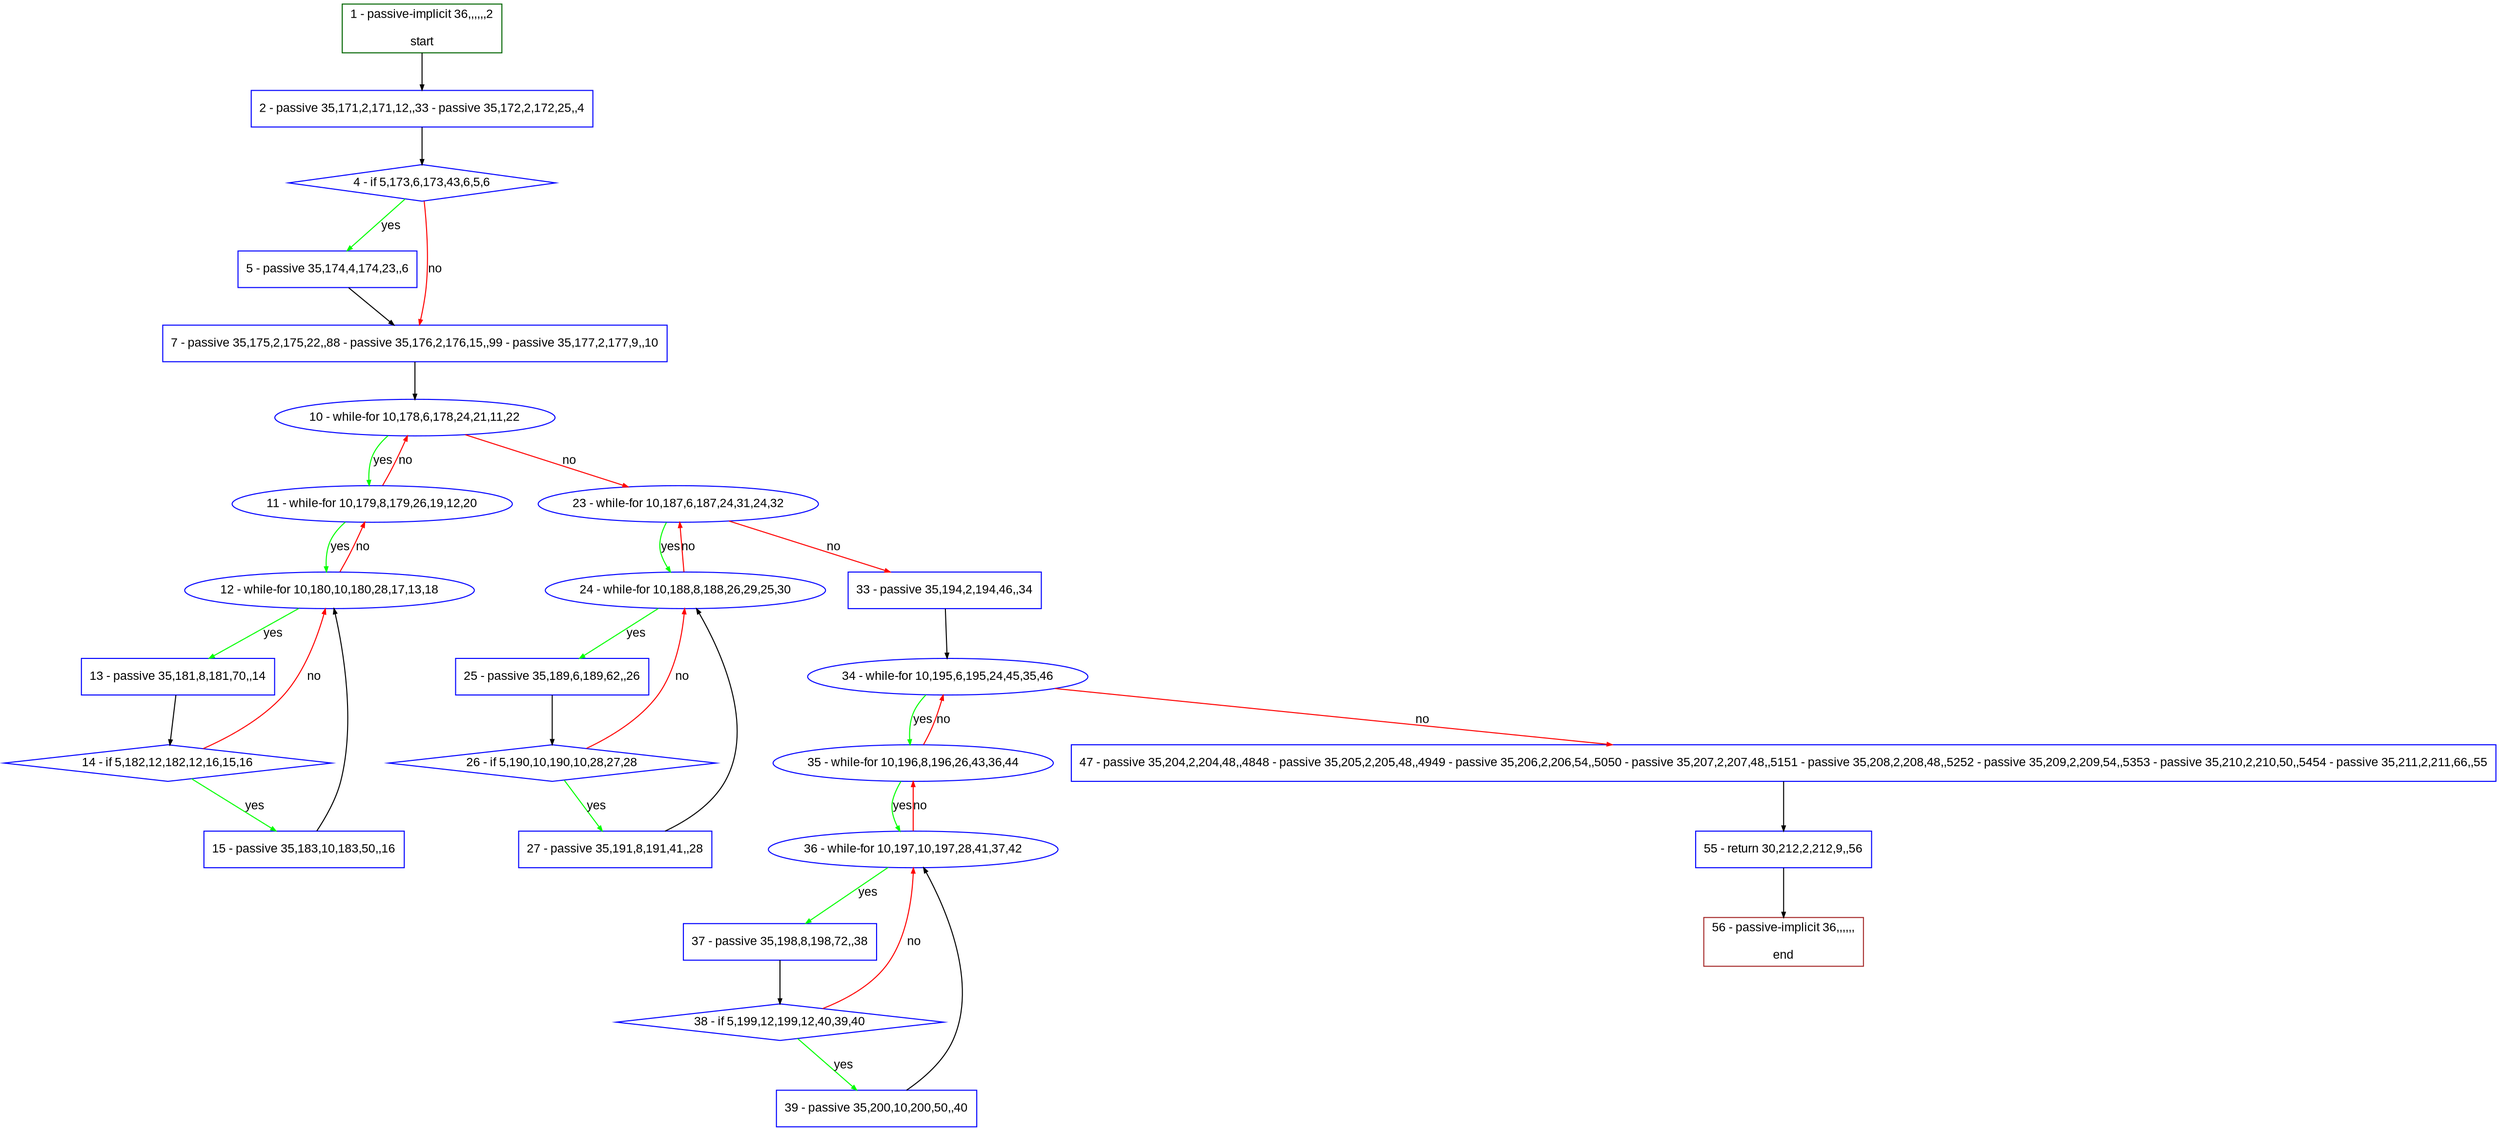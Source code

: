 digraph "" {
  graph [pack="true", label="", fontsize="12", packmode="clust", fontname="Arial", fillcolor="#FFFFCC", bgcolor="white", style="rounded,filled", compound="true"];
  node [node_initialized="no", label="", color="grey", fontsize="12", fillcolor="white", fontname="Arial", style="filled", shape="rectangle", compound="true", fixedsize="false"];
  edge [fontcolor="black", arrowhead="normal", arrowtail="none", arrowsize="0.5", ltail="", label="", color="black", fontsize="12", lhead="", fontname="Arial", dir="forward", compound="true"];
  __N1 [label="2 - passive 35,171,2,171,12,,33 - passive 35,172,2,172,25,,4", color="#0000ff", fillcolor="#ffffff", style="filled", shape="box"];
  __N2 [label="1 - passive-implicit 36,,,,,,2\n\nstart", color="#006400", fillcolor="#ffffff", style="filled", shape="box"];
  __N3 [label="4 - if 5,173,6,173,43,6,5,6", color="#0000ff", fillcolor="#ffffff", style="filled", shape="diamond"];
  __N4 [label="5 - passive 35,174,4,174,23,,6", color="#0000ff", fillcolor="#ffffff", style="filled", shape="box"];
  __N5 [label="7 - passive 35,175,2,175,22,,88 - passive 35,176,2,176,15,,99 - passive 35,177,2,177,9,,10", color="#0000ff", fillcolor="#ffffff", style="filled", shape="box"];
  __N6 [label="10 - while-for 10,178,6,178,24,21,11,22", color="#0000ff", fillcolor="#ffffff", style="filled", shape="oval"];
  __N7 [label="11 - while-for 10,179,8,179,26,19,12,20", color="#0000ff", fillcolor="#ffffff", style="filled", shape="oval"];
  __N8 [label="23 - while-for 10,187,6,187,24,31,24,32", color="#0000ff", fillcolor="#ffffff", style="filled", shape="oval"];
  __N9 [label="12 - while-for 10,180,10,180,28,17,13,18", color="#0000ff", fillcolor="#ffffff", style="filled", shape="oval"];
  __N10 [label="13 - passive 35,181,8,181,70,,14", color="#0000ff", fillcolor="#ffffff", style="filled", shape="box"];
  __N11 [label="14 - if 5,182,12,182,12,16,15,16", color="#0000ff", fillcolor="#ffffff", style="filled", shape="diamond"];
  __N12 [label="15 - passive 35,183,10,183,50,,16", color="#0000ff", fillcolor="#ffffff", style="filled", shape="box"];
  __N13 [label="24 - while-for 10,188,8,188,26,29,25,30", color="#0000ff", fillcolor="#ffffff", style="filled", shape="oval"];
  __N14 [label="33 - passive 35,194,2,194,46,,34", color="#0000ff", fillcolor="#ffffff", style="filled", shape="box"];
  __N15 [label="25 - passive 35,189,6,189,62,,26", color="#0000ff", fillcolor="#ffffff", style="filled", shape="box"];
  __N16 [label="26 - if 5,190,10,190,10,28,27,28", color="#0000ff", fillcolor="#ffffff", style="filled", shape="diamond"];
  __N17 [label="27 - passive 35,191,8,191,41,,28", color="#0000ff", fillcolor="#ffffff", style="filled", shape="box"];
  __N18 [label="34 - while-for 10,195,6,195,24,45,35,46", color="#0000ff", fillcolor="#ffffff", style="filled", shape="oval"];
  __N19 [label="35 - while-for 10,196,8,196,26,43,36,44", color="#0000ff", fillcolor="#ffffff", style="filled", shape="oval"];
  __N20 [label="47 - passive 35,204,2,204,48,,4848 - passive 35,205,2,205,48,,4949 - passive 35,206,2,206,54,,5050 - passive 35,207,2,207,48,,5151 - passive 35,208,2,208,48,,5252 - passive 35,209,2,209,54,,5353 - passive 35,210,2,210,50,,5454 - passive 35,211,2,211,66,,55", color="#0000ff", fillcolor="#ffffff", style="filled", shape="box"];
  __N21 [label="36 - while-for 10,197,10,197,28,41,37,42", color="#0000ff", fillcolor="#ffffff", style="filled", shape="oval"];
  __N22 [label="37 - passive 35,198,8,198,72,,38", color="#0000ff", fillcolor="#ffffff", style="filled", shape="box"];
  __N23 [label="38 - if 5,199,12,199,12,40,39,40", color="#0000ff", fillcolor="#ffffff", style="filled", shape="diamond"];
  __N24 [label="39 - passive 35,200,10,200,50,,40", color="#0000ff", fillcolor="#ffffff", style="filled", shape="box"];
  __N25 [label="55 - return 30,212,2,212,9,,56", color="#0000ff", fillcolor="#ffffff", style="filled", shape="box"];
  __N26 [label="56 - passive-implicit 36,,,,,,\n\nend", color="#a52a2a", fillcolor="#ffffff", style="filled", shape="box"];
  __N2 -> __N1 [arrowhead="normal", arrowtail="none", color="#000000", label="", dir="forward"];
  __N1 -> __N3 [arrowhead="normal", arrowtail="none", color="#000000", label="", dir="forward"];
  __N3 -> __N4 [arrowhead="normal", arrowtail="none", color="#00ff00", label="yes", dir="forward"];
  __N3 -> __N5 [arrowhead="normal", arrowtail="none", color="#ff0000", label="no", dir="forward"];
  __N4 -> __N5 [arrowhead="normal", arrowtail="none", color="#000000", label="", dir="forward"];
  __N5 -> __N6 [arrowhead="normal", arrowtail="none", color="#000000", label="", dir="forward"];
  __N6 -> __N7 [arrowhead="normal", arrowtail="none", color="#00ff00", label="yes", dir="forward"];
  __N7 -> __N6 [arrowhead="normal", arrowtail="none", color="#ff0000", label="no", dir="forward"];
  __N6 -> __N8 [arrowhead="normal", arrowtail="none", color="#ff0000", label="no", dir="forward"];
  __N7 -> __N9 [arrowhead="normal", arrowtail="none", color="#00ff00", label="yes", dir="forward"];
  __N9 -> __N7 [arrowhead="normal", arrowtail="none", color="#ff0000", label="no", dir="forward"];
  __N9 -> __N10 [arrowhead="normal", arrowtail="none", color="#00ff00", label="yes", dir="forward"];
  __N10 -> __N11 [arrowhead="normal", arrowtail="none", color="#000000", label="", dir="forward"];
  __N11 -> __N9 [arrowhead="normal", arrowtail="none", color="#ff0000", label="no", dir="forward"];
  __N11 -> __N12 [arrowhead="normal", arrowtail="none", color="#00ff00", label="yes", dir="forward"];
  __N12 -> __N9 [arrowhead="normal", arrowtail="none", color="#000000", label="", dir="forward"];
  __N8 -> __N13 [arrowhead="normal", arrowtail="none", color="#00ff00", label="yes", dir="forward"];
  __N13 -> __N8 [arrowhead="normal", arrowtail="none", color="#ff0000", label="no", dir="forward"];
  __N8 -> __N14 [arrowhead="normal", arrowtail="none", color="#ff0000", label="no", dir="forward"];
  __N13 -> __N15 [arrowhead="normal", arrowtail="none", color="#00ff00", label="yes", dir="forward"];
  __N15 -> __N16 [arrowhead="normal", arrowtail="none", color="#000000", label="", dir="forward"];
  __N16 -> __N13 [arrowhead="normal", arrowtail="none", color="#ff0000", label="no", dir="forward"];
  __N16 -> __N17 [arrowhead="normal", arrowtail="none", color="#00ff00", label="yes", dir="forward"];
  __N17 -> __N13 [arrowhead="normal", arrowtail="none", color="#000000", label="", dir="forward"];
  __N14 -> __N18 [arrowhead="normal", arrowtail="none", color="#000000", label="", dir="forward"];
  __N18 -> __N19 [arrowhead="normal", arrowtail="none", color="#00ff00", label="yes", dir="forward"];
  __N19 -> __N18 [arrowhead="normal", arrowtail="none", color="#ff0000", label="no", dir="forward"];
  __N18 -> __N20 [arrowhead="normal", arrowtail="none", color="#ff0000", label="no", dir="forward"];
  __N19 -> __N21 [arrowhead="normal", arrowtail="none", color="#00ff00", label="yes", dir="forward"];
  __N21 -> __N19 [arrowhead="normal", arrowtail="none", color="#ff0000", label="no", dir="forward"];
  __N21 -> __N22 [arrowhead="normal", arrowtail="none", color="#00ff00", label="yes", dir="forward"];
  __N22 -> __N23 [arrowhead="normal", arrowtail="none", color="#000000", label="", dir="forward"];
  __N23 -> __N21 [arrowhead="normal", arrowtail="none", color="#ff0000", label="no", dir="forward"];
  __N23 -> __N24 [arrowhead="normal", arrowtail="none", color="#00ff00", label="yes", dir="forward"];
  __N24 -> __N21 [arrowhead="normal", arrowtail="none", color="#000000", label="", dir="forward"];
  __N20 -> __N25 [arrowhead="normal", arrowtail="none", color="#000000", label="", dir="forward"];
  __N25 -> __N26 [arrowhead="normal", arrowtail="none", color="#000000", label="", dir="forward"];
}
